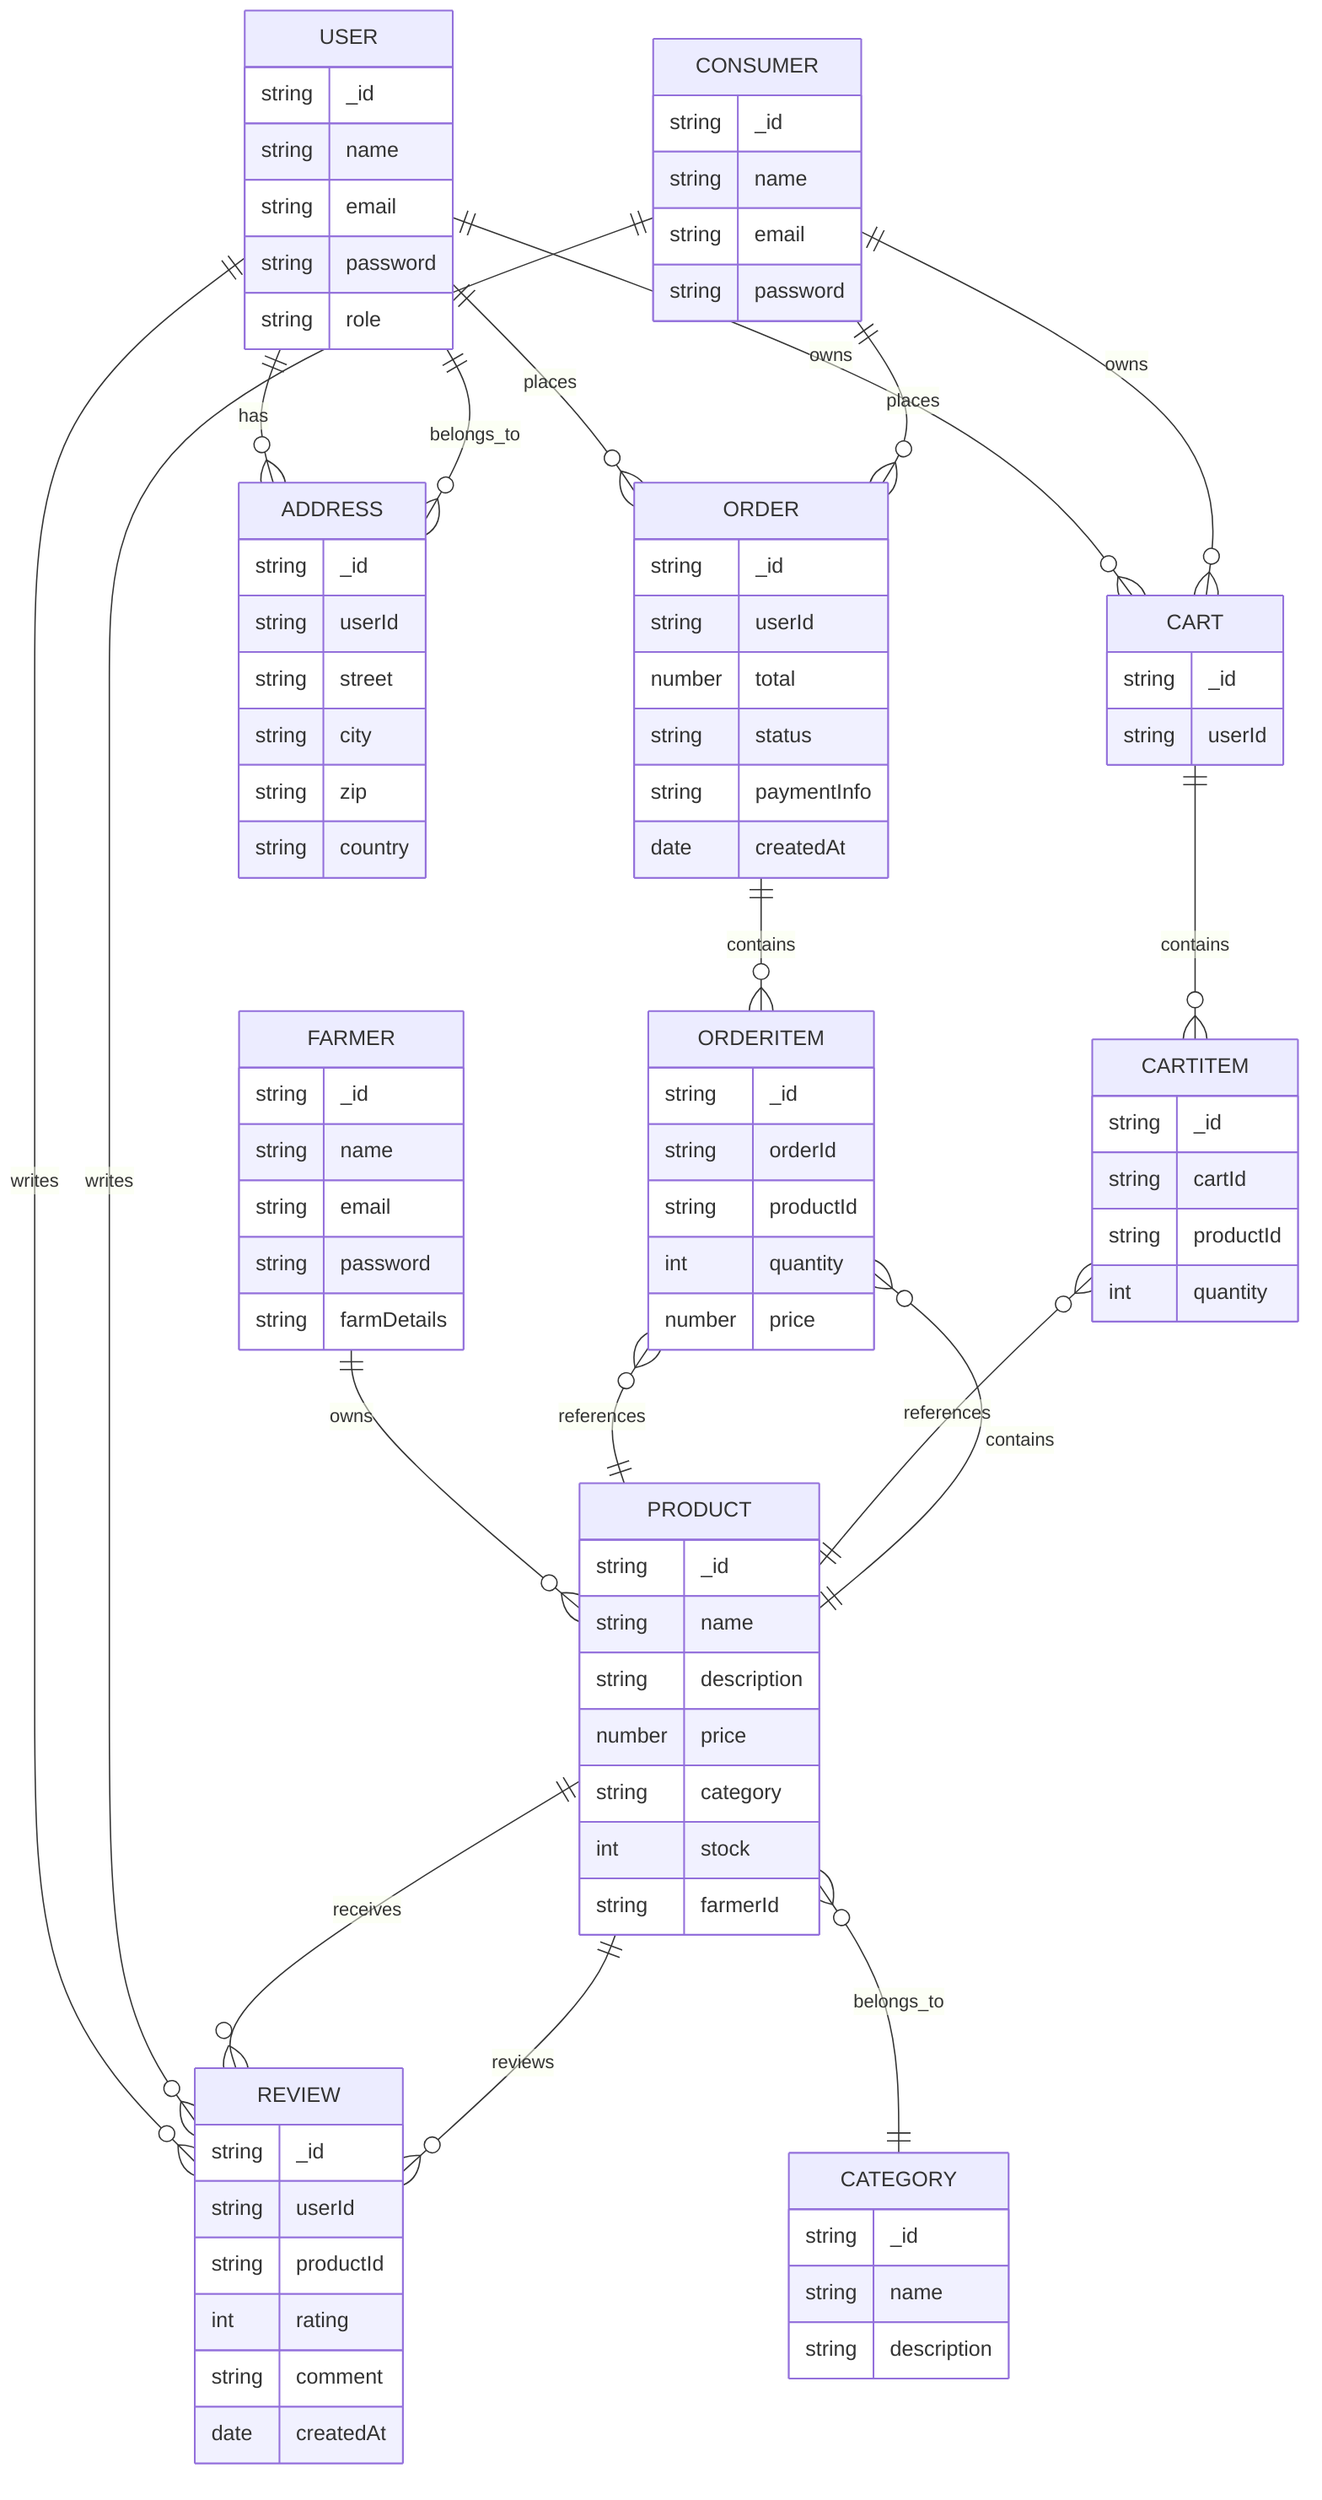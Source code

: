 erDiagram
  USER {
    string _id
    string name
    string email
    string password
    string role
  }
  FARMER {
    string _id
    string name
    string email
    string password
    string farmDetails
  }
  CONSUMER {
    string _id
    string name
    string email
    string password
  }
  PRODUCT {
    string _id
    string name
    string description
    number price
    string category
    int stock
    string farmerId
  }
  CATEGORY {
    string _id
    string name
    string description
  }
  ORDER {
    string _id
    string userId
    number total
    string status
    string paymentInfo
    date createdAt
  }
  ORDERITEM {
    string _id
    string orderId
    string productId
    int quantity
    number price
  }
  CART {
    string _id
    string userId
  }
  CARTITEM {
    string _id
    string cartId
    string productId
    int quantity
  }
  REVIEW {
    string _id
    string userId
    string productId
    int rating
    string comment
    date createdAt
  }
  ADDRESS {
    string _id
    string userId
    string street
    string city
    string zip
    string country
  }

  USER ||--o{ ADDRESS : has
  USER ||--o{ ORDER : places
  USER ||--o{ REVIEW : writes
  USER ||--o{ CART : owns
  FARMER ||--o{ PRODUCT : owns
  CONSUMER ||--o{ ORDER : places
  CONSUMER ||--o{ REVIEW : writes
  CONSUMER ||--o{ CART : owns
  PRODUCT ||--o{ REVIEW : receives
  PRODUCT ||--o{ ORDERITEM : contains
  PRODUCT }o--|| CATEGORY : belongs_to
  ORDER ||--o{ ORDERITEM : contains
  ORDERITEM }o--|| PRODUCT : references
  CART ||--o{ CARTITEM : contains
  CARTITEM }o--|| PRODUCT : references
  REVIEW }o--|| PRODUCT : reviews
  ADDRESS }o--|| USER : belongs_to